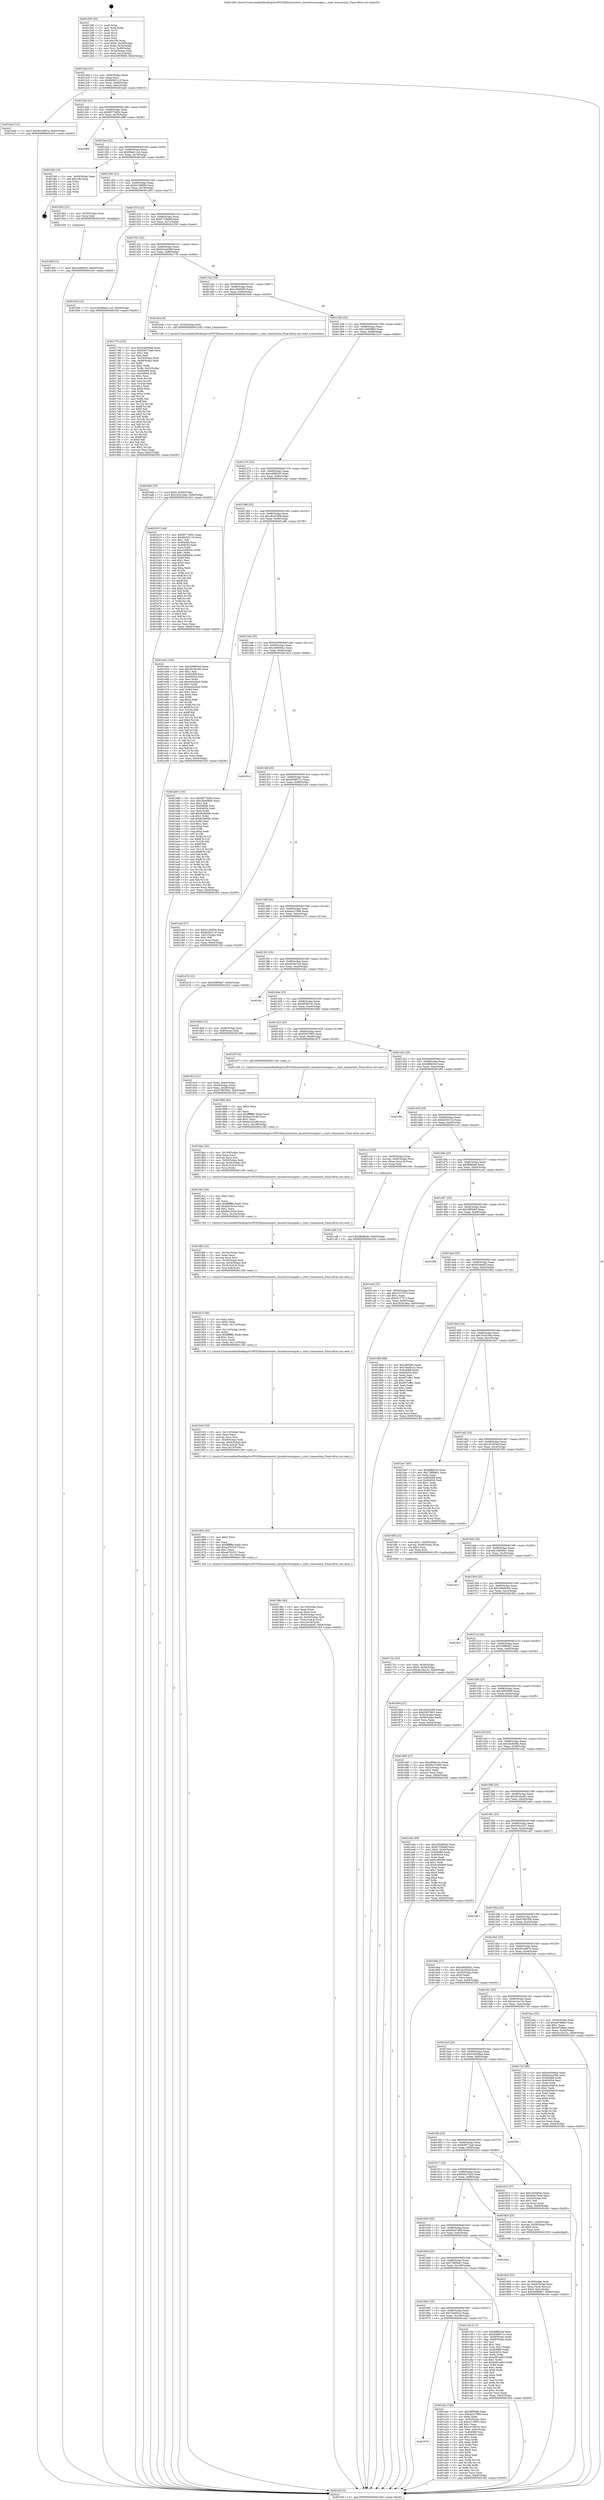 digraph "0x401290" {
  label = "0x401290 (/mnt/c/Users/mathe/Desktop/tcc/POCII/binaries/extr_linuxdriversacpiec.c_start_transaction_Final-ollvm.out::main(0))"
  labelloc = "t"
  node[shape=record]

  Entry [label="",width=0.3,height=0.3,shape=circle,fillcolor=black,style=filled]
  "0x4012bd" [label="{
     0x4012bd [23]\l
     | [instrs]\l
     &nbsp;&nbsp;0x4012bd \<+3\>: mov -0x64(%rbp),%eax\l
     &nbsp;&nbsp;0x4012c0 \<+2\>: mov %eax,%ecx\l
     &nbsp;&nbsp;0x4012c2 \<+6\>: sub $0x862b5119,%ecx\l
     &nbsp;&nbsp;0x4012c8 \<+3\>: mov %eax,-0x68(%rbp)\l
     &nbsp;&nbsp;0x4012cb \<+3\>: mov %ecx,-0x6c(%rbp)\l
     &nbsp;&nbsp;0x4012ce \<+6\>: je 0000000000401ba0 \<main+0x910\>\l
  }"]
  "0x401ba0" [label="{
     0x401ba0 [12]\l
     | [instrs]\l
     &nbsp;&nbsp;0x401ba0 \<+7\>: movl $0x491a997a,-0x64(%rbp)\l
     &nbsp;&nbsp;0x401ba7 \<+5\>: jmp 0000000000401fc0 \<main+0xd30\>\l
  }"]
  "0x4012d4" [label="{
     0x4012d4 [22]\l
     | [instrs]\l
     &nbsp;&nbsp;0x4012d4 \<+5\>: jmp 00000000004012d9 \<main+0x49\>\l
     &nbsp;&nbsp;0x4012d9 \<+3\>: mov -0x68(%rbp),%eax\l
     &nbsp;&nbsp;0x4012dc \<+5\>: sub $0x86774d5c,%eax\l
     &nbsp;&nbsp;0x4012e1 \<+3\>: mov %eax,-0x70(%rbp)\l
     &nbsp;&nbsp;0x4012e4 \<+6\>: je 0000000000401f89 \<main+0xcf9\>\l
  }"]
  Exit [label="",width=0.3,height=0.3,shape=circle,fillcolor=black,style=filled,peripheries=2]
  "0x401f89" [label="{
     0x401f89\l
  }", style=dashed]
  "0x4012ea" [label="{
     0x4012ea [22]\l
     | [instrs]\l
     &nbsp;&nbsp;0x4012ea \<+5\>: jmp 00000000004012ef \<main+0x5f\>\l
     &nbsp;&nbsp;0x4012ef \<+3\>: mov -0x68(%rbp),%eax\l
     &nbsp;&nbsp;0x4012f2 \<+5\>: sub $0x89eb11a3,%eax\l
     &nbsp;&nbsp;0x4012f7 \<+3\>: mov %eax,-0x74(%rbp)\l
     &nbsp;&nbsp;0x4012fa \<+6\>: je 0000000000401f49 \<main+0xcb9\>\l
  }"]
  "0x401d0f" [label="{
     0x401d0f [12]\l
     | [instrs]\l
     &nbsp;&nbsp;0x401d0f \<+7\>: movl $0xc498f245,-0x64(%rbp)\l
     &nbsp;&nbsp;0x401d16 \<+5\>: jmp 0000000000401fc0 \<main+0xd30\>\l
  }"]
  "0x401f49" [label="{
     0x401f49 [19]\l
     | [instrs]\l
     &nbsp;&nbsp;0x401f49 \<+3\>: mov -0x30(%rbp),%eax\l
     &nbsp;&nbsp;0x401f4c \<+7\>: add $0x100,%rsp\l
     &nbsp;&nbsp;0x401f53 \<+1\>: pop %rbx\l
     &nbsp;&nbsp;0x401f54 \<+2\>: pop %r12\l
     &nbsp;&nbsp;0x401f56 \<+2\>: pop %r14\l
     &nbsp;&nbsp;0x401f58 \<+2\>: pop %r15\l
     &nbsp;&nbsp;0x401f5a \<+1\>: pop %rbp\l
     &nbsp;&nbsp;0x401f5b \<+1\>: ret\l
  }"]
  "0x401300" [label="{
     0x401300 [22]\l
     | [instrs]\l
     &nbsp;&nbsp;0x401300 \<+5\>: jmp 0000000000401305 \<main+0x75\>\l
     &nbsp;&nbsp;0x401305 \<+3\>: mov -0x68(%rbp),%eax\l
     &nbsp;&nbsp;0x401308 \<+5\>: sub $0x91289f36,%eax\l
     &nbsp;&nbsp;0x40130d \<+3\>: mov %eax,-0x78(%rbp)\l
     &nbsp;&nbsp;0x401310 \<+6\>: je 0000000000401d03 \<main+0xa73\>\l
  }"]
  "0x401cd8" [label="{
     0x401cd8 [12]\l
     | [instrs]\l
     &nbsp;&nbsp;0x401cd8 \<+7\>: movl $0xffa8fa8e,-0x64(%rbp)\l
     &nbsp;&nbsp;0x401cdf \<+5\>: jmp 0000000000401fc0 \<main+0xd30\>\l
  }"]
  "0x401d03" [label="{
     0x401d03 [12]\l
     | [instrs]\l
     &nbsp;&nbsp;0x401d03 \<+4\>: mov -0x50(%rbp),%rax\l
     &nbsp;&nbsp;0x401d07 \<+3\>: mov %rax,%rdi\l
     &nbsp;&nbsp;0x401d0a \<+5\>: call 0000000000401030 \<free@plt\>\l
     | [calls]\l
     &nbsp;&nbsp;0x401030 \{1\} (unknown)\l
  }"]
  "0x401316" [label="{
     0x401316 [22]\l
     | [instrs]\l
     &nbsp;&nbsp;0x401316 \<+5\>: jmp 000000000040131b \<main+0x8b\>\l
     &nbsp;&nbsp;0x40131b \<+3\>: mov -0x68(%rbp),%eax\l
     &nbsp;&nbsp;0x40131e \<+5\>: sub $0x9733bb6f,%eax\l
     &nbsp;&nbsp;0x401323 \<+3\>: mov %eax,-0x7c(%rbp)\l
     &nbsp;&nbsp;0x401326 \<+6\>: je 0000000000401f3d \<main+0xcad\>\l
  }"]
  "0x401bd4" [label="{
     0x401bd4 [19]\l
     | [instrs]\l
     &nbsp;&nbsp;0x401bd4 \<+7\>: movl $0x0,-0x60(%rbp)\l
     &nbsp;&nbsp;0x401bdb \<+7\>: movl $0x18261b6a,-0x64(%rbp)\l
     &nbsp;&nbsp;0x401be2 \<+5\>: jmp 0000000000401fc0 \<main+0xd30\>\l
  }"]
  "0x401f3d" [label="{
     0x401f3d [12]\l
     | [instrs]\l
     &nbsp;&nbsp;0x401f3d \<+7\>: movl $0x89eb11a3,-0x64(%rbp)\l
     &nbsp;&nbsp;0x401f44 \<+5\>: jmp 0000000000401fc0 \<main+0xd30\>\l
  }"]
  "0x40132c" [label="{
     0x40132c [22]\l
     | [instrs]\l
     &nbsp;&nbsp;0x40132c \<+5\>: jmp 0000000000401331 \<main+0xa1\>\l
     &nbsp;&nbsp;0x401331 \<+3\>: mov -0x68(%rbp),%eax\l
     &nbsp;&nbsp;0x401334 \<+5\>: sub $0xb5cad308,%eax\l
     &nbsp;&nbsp;0x401339 \<+3\>: mov %eax,-0x80(%rbp)\l
     &nbsp;&nbsp;0x40133c \<+6\>: je 000000000040177b \<main+0x4eb\>\l
  }"]
  "0x40167b" [label="{
     0x40167b\l
  }", style=dashed]
  "0x40177b" [label="{
     0x40177b [152]\l
     | [instrs]\l
     &nbsp;&nbsp;0x40177b \<+5\>: mov $0x4c6508a4,%eax\l
     &nbsp;&nbsp;0x401780 \<+5\>: mov $0x64677aa6,%ecx\l
     &nbsp;&nbsp;0x401785 \<+2\>: mov $0x1,%dl\l
     &nbsp;&nbsp;0x401787 \<+2\>: xor %esi,%esi\l
     &nbsp;&nbsp;0x401789 \<+3\>: mov -0x54(%rbp),%edi\l
     &nbsp;&nbsp;0x40178c \<+3\>: cmp -0x48(%rbp),%edi\l
     &nbsp;&nbsp;0x40178f \<+4\>: setl %r8b\l
     &nbsp;&nbsp;0x401793 \<+4\>: and $0x1,%r8b\l
     &nbsp;&nbsp;0x401797 \<+4\>: mov %r8b,-0x22(%rbp)\l
     &nbsp;&nbsp;0x40179b \<+7\>: mov 0x404068,%edi\l
     &nbsp;&nbsp;0x4017a2 \<+8\>: mov 0x404054,%r9d\l
     &nbsp;&nbsp;0x4017aa \<+3\>: sub $0x1,%esi\l
     &nbsp;&nbsp;0x4017ad \<+3\>: mov %edi,%r10d\l
     &nbsp;&nbsp;0x4017b0 \<+3\>: add %esi,%r10d\l
     &nbsp;&nbsp;0x4017b3 \<+4\>: imul %r10d,%edi\l
     &nbsp;&nbsp;0x4017b7 \<+3\>: and $0x1,%edi\l
     &nbsp;&nbsp;0x4017ba \<+3\>: cmp $0x0,%edi\l
     &nbsp;&nbsp;0x4017bd \<+4\>: sete %r8b\l
     &nbsp;&nbsp;0x4017c1 \<+4\>: cmp $0xa,%r9d\l
     &nbsp;&nbsp;0x4017c5 \<+4\>: setl %r11b\l
     &nbsp;&nbsp;0x4017c9 \<+3\>: mov %r8b,%bl\l
     &nbsp;&nbsp;0x4017cc \<+3\>: xor $0xff,%bl\l
     &nbsp;&nbsp;0x4017cf \<+3\>: mov %r11b,%r14b\l
     &nbsp;&nbsp;0x4017d2 \<+4\>: xor $0xff,%r14b\l
     &nbsp;&nbsp;0x4017d6 \<+3\>: xor $0x0,%dl\l
     &nbsp;&nbsp;0x4017d9 \<+3\>: mov %bl,%r15b\l
     &nbsp;&nbsp;0x4017dc \<+4\>: and $0x0,%r15b\l
     &nbsp;&nbsp;0x4017e0 \<+3\>: and %dl,%r8b\l
     &nbsp;&nbsp;0x4017e3 \<+3\>: mov %r14b,%r12b\l
     &nbsp;&nbsp;0x4017e6 \<+4\>: and $0x0,%r12b\l
     &nbsp;&nbsp;0x4017ea \<+3\>: and %dl,%r11b\l
     &nbsp;&nbsp;0x4017ed \<+3\>: or %r8b,%r15b\l
     &nbsp;&nbsp;0x4017f0 \<+3\>: or %r11b,%r12b\l
     &nbsp;&nbsp;0x4017f3 \<+3\>: xor %r12b,%r15b\l
     &nbsp;&nbsp;0x4017f6 \<+3\>: or %r14b,%bl\l
     &nbsp;&nbsp;0x4017f9 \<+3\>: xor $0xff,%bl\l
     &nbsp;&nbsp;0x4017fc \<+3\>: or $0x0,%dl\l
     &nbsp;&nbsp;0x4017ff \<+2\>: and %dl,%bl\l
     &nbsp;&nbsp;0x401801 \<+3\>: or %bl,%r15b\l
     &nbsp;&nbsp;0x401804 \<+4\>: test $0x1,%r15b\l
     &nbsp;&nbsp;0x401808 \<+3\>: cmovne %ecx,%eax\l
     &nbsp;&nbsp;0x40180b \<+3\>: mov %eax,-0x64(%rbp)\l
     &nbsp;&nbsp;0x40180e \<+5\>: jmp 0000000000401fc0 \<main+0xd30\>\l
  }"]
  "0x401342" [label="{
     0x401342 [25]\l
     | [instrs]\l
     &nbsp;&nbsp;0x401342 \<+5\>: jmp 0000000000401347 \<main+0xb7\>\l
     &nbsp;&nbsp;0x401347 \<+3\>: mov -0x68(%rbp),%eax\l
     &nbsp;&nbsp;0x40134a \<+5\>: sub $0xc304600c,%eax\l
     &nbsp;&nbsp;0x40134f \<+6\>: mov %eax,-0x84(%rbp)\l
     &nbsp;&nbsp;0x401355 \<+6\>: je 0000000000401bcb \<main+0x93b\>\l
  }"]
  "0x401a0c" [label="{
     0x401a0c [104]\l
     | [instrs]\l
     &nbsp;&nbsp;0x401a0c \<+5\>: mov $0x38f5b80,%eax\l
     &nbsp;&nbsp;0x401a11 \<+5\>: mov $0xda2a7906,%ecx\l
     &nbsp;&nbsp;0x401a16 \<+2\>: xor %edx,%edx\l
     &nbsp;&nbsp;0x401a18 \<+3\>: mov -0x5c(%rbp),%esi\l
     &nbsp;&nbsp;0x401a1b \<+6\>: sub $0xce7c903c,%esi\l
     &nbsp;&nbsp;0x401a21 \<+3\>: add $0x1,%esi\l
     &nbsp;&nbsp;0x401a24 \<+6\>: add $0xce7c903c,%esi\l
     &nbsp;&nbsp;0x401a2a \<+3\>: mov %esi,-0x5c(%rbp)\l
     &nbsp;&nbsp;0x401a2d \<+7\>: mov 0x404068,%esi\l
     &nbsp;&nbsp;0x401a34 \<+7\>: mov 0x404054,%edi\l
     &nbsp;&nbsp;0x401a3b \<+3\>: sub $0x1,%edx\l
     &nbsp;&nbsp;0x401a3e \<+3\>: mov %esi,%r8d\l
     &nbsp;&nbsp;0x401a41 \<+3\>: add %edx,%r8d\l
     &nbsp;&nbsp;0x401a44 \<+4\>: imul %r8d,%esi\l
     &nbsp;&nbsp;0x401a48 \<+3\>: and $0x1,%esi\l
     &nbsp;&nbsp;0x401a4b \<+3\>: cmp $0x0,%esi\l
     &nbsp;&nbsp;0x401a4e \<+4\>: sete %r9b\l
     &nbsp;&nbsp;0x401a52 \<+3\>: cmp $0xa,%edi\l
     &nbsp;&nbsp;0x401a55 \<+4\>: setl %r10b\l
     &nbsp;&nbsp;0x401a59 \<+3\>: mov %r9b,%r11b\l
     &nbsp;&nbsp;0x401a5c \<+3\>: and %r10b,%r11b\l
     &nbsp;&nbsp;0x401a5f \<+3\>: xor %r10b,%r9b\l
     &nbsp;&nbsp;0x401a62 \<+3\>: or %r9b,%r11b\l
     &nbsp;&nbsp;0x401a65 \<+4\>: test $0x1,%r11b\l
     &nbsp;&nbsp;0x401a69 \<+3\>: cmovne %ecx,%eax\l
     &nbsp;&nbsp;0x401a6c \<+3\>: mov %eax,-0x64(%rbp)\l
     &nbsp;&nbsp;0x401a6f \<+5\>: jmp 0000000000401fc0 \<main+0xd30\>\l
  }"]
  "0x401bcb" [label="{
     0x401bcb [9]\l
     | [instrs]\l
     &nbsp;&nbsp;0x401bcb \<+4\>: mov -0x50(%rbp),%rdi\l
     &nbsp;&nbsp;0x401bcf \<+5\>: call 0000000000401240 \<start_transaction\>\l
     | [calls]\l
     &nbsp;&nbsp;0x401240 \{1\} (/mnt/c/Users/mathe/Desktop/tcc/POCII/binaries/extr_linuxdriversacpiec.c_start_transaction_Final-ollvm.out::start_transaction)\l
  }"]
  "0x40135b" [label="{
     0x40135b [25]\l
     | [instrs]\l
     &nbsp;&nbsp;0x40135b \<+5\>: jmp 0000000000401360 \<main+0xd0\>\l
     &nbsp;&nbsp;0x401360 \<+3\>: mov -0x68(%rbp),%eax\l
     &nbsp;&nbsp;0x401363 \<+5\>: sub $0xc3b008b0,%eax\l
     &nbsp;&nbsp;0x401368 \<+6\>: mov %eax,-0x88(%rbp)\l
     &nbsp;&nbsp;0x40136e \<+6\>: je 0000000000401b10 \<main+0x880\>\l
  }"]
  "0x401662" [label="{
     0x401662 [25]\l
     | [instrs]\l
     &nbsp;&nbsp;0x401662 \<+5\>: jmp 0000000000401667 \<main+0x3d7\>\l
     &nbsp;&nbsp;0x401667 \<+3\>: mov -0x68(%rbp),%eax\l
     &nbsp;&nbsp;0x40166a \<+5\>: sub $0x79ad5cc2,%eax\l
     &nbsp;&nbsp;0x40166f \<+6\>: mov %eax,-0x104(%rbp)\l
     &nbsp;&nbsp;0x401675 \<+6\>: je 0000000000401a0c \<main+0x77c\>\l
  }"]
  "0x401b10" [label="{
     0x401b10 [144]\l
     | [instrs]\l
     &nbsp;&nbsp;0x401b10 \<+5\>: mov $0x86774d5c,%eax\l
     &nbsp;&nbsp;0x401b15 \<+5\>: mov $0x862b5119,%ecx\l
     &nbsp;&nbsp;0x401b1a \<+2\>: mov $0x1,%dl\l
     &nbsp;&nbsp;0x401b1c \<+7\>: mov 0x404068,%esi\l
     &nbsp;&nbsp;0x401b23 \<+7\>: mov 0x404054,%edi\l
     &nbsp;&nbsp;0x401b2a \<+3\>: mov %esi,%r8d\l
     &nbsp;&nbsp;0x401b2d \<+7\>: sub $0xa3d9b54c,%r8d\l
     &nbsp;&nbsp;0x401b34 \<+4\>: sub $0x1,%r8d\l
     &nbsp;&nbsp;0x401b38 \<+7\>: add $0xa3d9b54c,%r8d\l
     &nbsp;&nbsp;0x401b3f \<+4\>: imul %r8d,%esi\l
     &nbsp;&nbsp;0x401b43 \<+3\>: and $0x1,%esi\l
     &nbsp;&nbsp;0x401b46 \<+3\>: cmp $0x0,%esi\l
     &nbsp;&nbsp;0x401b49 \<+4\>: sete %r9b\l
     &nbsp;&nbsp;0x401b4d \<+3\>: cmp $0xa,%edi\l
     &nbsp;&nbsp;0x401b50 \<+4\>: setl %r10b\l
     &nbsp;&nbsp;0x401b54 \<+3\>: mov %r9b,%r11b\l
     &nbsp;&nbsp;0x401b57 \<+4\>: xor $0xff,%r11b\l
     &nbsp;&nbsp;0x401b5b \<+3\>: mov %r10b,%bl\l
     &nbsp;&nbsp;0x401b5e \<+3\>: xor $0xff,%bl\l
     &nbsp;&nbsp;0x401b61 \<+3\>: xor $0x0,%dl\l
     &nbsp;&nbsp;0x401b64 \<+3\>: mov %r11b,%r14b\l
     &nbsp;&nbsp;0x401b67 \<+4\>: and $0x0,%r14b\l
     &nbsp;&nbsp;0x401b6b \<+3\>: and %dl,%r9b\l
     &nbsp;&nbsp;0x401b6e \<+3\>: mov %bl,%r15b\l
     &nbsp;&nbsp;0x401b71 \<+4\>: and $0x0,%r15b\l
     &nbsp;&nbsp;0x401b75 \<+3\>: and %dl,%r10b\l
     &nbsp;&nbsp;0x401b78 \<+3\>: or %r9b,%r14b\l
     &nbsp;&nbsp;0x401b7b \<+3\>: or %r10b,%r15b\l
     &nbsp;&nbsp;0x401b7e \<+3\>: xor %r15b,%r14b\l
     &nbsp;&nbsp;0x401b81 \<+3\>: or %bl,%r11b\l
     &nbsp;&nbsp;0x401b84 \<+4\>: xor $0xff,%r11b\l
     &nbsp;&nbsp;0x401b88 \<+3\>: or $0x0,%dl\l
     &nbsp;&nbsp;0x401b8b \<+3\>: and %dl,%r11b\l
     &nbsp;&nbsp;0x401b8e \<+3\>: or %r11b,%r14b\l
     &nbsp;&nbsp;0x401b91 \<+4\>: test $0x1,%r14b\l
     &nbsp;&nbsp;0x401b95 \<+3\>: cmovne %ecx,%eax\l
     &nbsp;&nbsp;0x401b98 \<+3\>: mov %eax,-0x64(%rbp)\l
     &nbsp;&nbsp;0x401b9b \<+5\>: jmp 0000000000401fc0 \<main+0xd30\>\l
  }"]
  "0x401374" [label="{
     0x401374 [25]\l
     | [instrs]\l
     &nbsp;&nbsp;0x401374 \<+5\>: jmp 0000000000401379 \<main+0xe9\>\l
     &nbsp;&nbsp;0x401379 \<+3\>: mov -0x68(%rbp),%eax\l
     &nbsp;&nbsp;0x40137c \<+5\>: sub $0xc498f245,%eax\l
     &nbsp;&nbsp;0x401381 \<+6\>: mov %eax,-0x8c(%rbp)\l
     &nbsp;&nbsp;0x401387 \<+6\>: je 0000000000401e4e \<main+0xbbe\>\l
  }"]
  "0x401c3a" [label="{
     0x401c3a [111]\l
     | [instrs]\l
     &nbsp;&nbsp;0x401c3a \<+5\>: mov $0xfdffd23d,%eax\l
     &nbsp;&nbsp;0x401c3f \<+5\>: mov $0xd3b8971c,%ecx\l
     &nbsp;&nbsp;0x401c44 \<+3\>: mov -0x60(%rbp),%edx\l
     &nbsp;&nbsp;0x401c47 \<+3\>: cmp -0x48(%rbp),%edx\l
     &nbsp;&nbsp;0x401c4a \<+4\>: setl %sil\l
     &nbsp;&nbsp;0x401c4e \<+4\>: and $0x1,%sil\l
     &nbsp;&nbsp;0x401c52 \<+4\>: mov %sil,-0x21(%rbp)\l
     &nbsp;&nbsp;0x401c56 \<+7\>: mov 0x404068,%edx\l
     &nbsp;&nbsp;0x401c5d \<+7\>: mov 0x404054,%edi\l
     &nbsp;&nbsp;0x401c64 \<+3\>: mov %edx,%r8d\l
     &nbsp;&nbsp;0x401c67 \<+7\>: sub $0xe081ad02,%r8d\l
     &nbsp;&nbsp;0x401c6e \<+4\>: sub $0x1,%r8d\l
     &nbsp;&nbsp;0x401c72 \<+7\>: add $0xe081ad02,%r8d\l
     &nbsp;&nbsp;0x401c79 \<+4\>: imul %r8d,%edx\l
     &nbsp;&nbsp;0x401c7d \<+3\>: and $0x1,%edx\l
     &nbsp;&nbsp;0x401c80 \<+3\>: cmp $0x0,%edx\l
     &nbsp;&nbsp;0x401c83 \<+4\>: sete %sil\l
     &nbsp;&nbsp;0x401c87 \<+3\>: cmp $0xa,%edi\l
     &nbsp;&nbsp;0x401c8a \<+4\>: setl %r9b\l
     &nbsp;&nbsp;0x401c8e \<+3\>: mov %sil,%r10b\l
     &nbsp;&nbsp;0x401c91 \<+3\>: and %r9b,%r10b\l
     &nbsp;&nbsp;0x401c94 \<+3\>: xor %r9b,%sil\l
     &nbsp;&nbsp;0x401c97 \<+3\>: or %sil,%r10b\l
     &nbsp;&nbsp;0x401c9a \<+4\>: test $0x1,%r10b\l
     &nbsp;&nbsp;0x401c9e \<+3\>: cmovne %ecx,%eax\l
     &nbsp;&nbsp;0x401ca1 \<+3\>: mov %eax,-0x64(%rbp)\l
     &nbsp;&nbsp;0x401ca4 \<+5\>: jmp 0000000000401fc0 \<main+0xd30\>\l
  }"]
  "0x401e4e" [label="{
     0x401e4e [144]\l
     | [instrs]\l
     &nbsp;&nbsp;0x401e4e \<+5\>: mov $0x209d83e0,%eax\l
     &nbsp;&nbsp;0x401e53 \<+5\>: mov $0x3b18cc83,%ecx\l
     &nbsp;&nbsp;0x401e58 \<+2\>: mov $0x1,%dl\l
     &nbsp;&nbsp;0x401e5a \<+7\>: mov 0x404068,%esi\l
     &nbsp;&nbsp;0x401e61 \<+7\>: mov 0x404054,%edi\l
     &nbsp;&nbsp;0x401e68 \<+3\>: mov %esi,%r8d\l
     &nbsp;&nbsp;0x401e6b \<+7\>: add $0xee0a2bcd,%r8d\l
     &nbsp;&nbsp;0x401e72 \<+4\>: sub $0x1,%r8d\l
     &nbsp;&nbsp;0x401e76 \<+7\>: sub $0xee0a2bcd,%r8d\l
     &nbsp;&nbsp;0x401e7d \<+4\>: imul %r8d,%esi\l
     &nbsp;&nbsp;0x401e81 \<+3\>: and $0x1,%esi\l
     &nbsp;&nbsp;0x401e84 \<+3\>: cmp $0x0,%esi\l
     &nbsp;&nbsp;0x401e87 \<+4\>: sete %r9b\l
     &nbsp;&nbsp;0x401e8b \<+3\>: cmp $0xa,%edi\l
     &nbsp;&nbsp;0x401e8e \<+4\>: setl %r10b\l
     &nbsp;&nbsp;0x401e92 \<+3\>: mov %r9b,%r11b\l
     &nbsp;&nbsp;0x401e95 \<+4\>: xor $0xff,%r11b\l
     &nbsp;&nbsp;0x401e99 \<+3\>: mov %r10b,%bl\l
     &nbsp;&nbsp;0x401e9c \<+3\>: xor $0xff,%bl\l
     &nbsp;&nbsp;0x401e9f \<+3\>: xor $0x0,%dl\l
     &nbsp;&nbsp;0x401ea2 \<+3\>: mov %r11b,%r14b\l
     &nbsp;&nbsp;0x401ea5 \<+4\>: and $0x0,%r14b\l
     &nbsp;&nbsp;0x401ea9 \<+3\>: and %dl,%r9b\l
     &nbsp;&nbsp;0x401eac \<+3\>: mov %bl,%r15b\l
     &nbsp;&nbsp;0x401eaf \<+4\>: and $0x0,%r15b\l
     &nbsp;&nbsp;0x401eb3 \<+3\>: and %dl,%r10b\l
     &nbsp;&nbsp;0x401eb6 \<+3\>: or %r9b,%r14b\l
     &nbsp;&nbsp;0x401eb9 \<+3\>: or %r10b,%r15b\l
     &nbsp;&nbsp;0x401ebc \<+3\>: xor %r15b,%r14b\l
     &nbsp;&nbsp;0x401ebf \<+3\>: or %bl,%r11b\l
     &nbsp;&nbsp;0x401ec2 \<+4\>: xor $0xff,%r11b\l
     &nbsp;&nbsp;0x401ec6 \<+3\>: or $0x0,%dl\l
     &nbsp;&nbsp;0x401ec9 \<+3\>: and %dl,%r11b\l
     &nbsp;&nbsp;0x401ecc \<+3\>: or %r11b,%r14b\l
     &nbsp;&nbsp;0x401ecf \<+4\>: test $0x1,%r14b\l
     &nbsp;&nbsp;0x401ed3 \<+3\>: cmovne %ecx,%eax\l
     &nbsp;&nbsp;0x401ed6 \<+3\>: mov %eax,-0x64(%rbp)\l
     &nbsp;&nbsp;0x401ed9 \<+5\>: jmp 0000000000401fc0 \<main+0xd30\>\l
  }"]
  "0x40138d" [label="{
     0x40138d [25]\l
     | [instrs]\l
     &nbsp;&nbsp;0x40138d \<+5\>: jmp 0000000000401392 \<main+0x102\>\l
     &nbsp;&nbsp;0x401392 \<+3\>: mov -0x68(%rbp),%eax\l
     &nbsp;&nbsp;0x401395 \<+5\>: sub $0xc82e2368,%eax\l
     &nbsp;&nbsp;0x40139a \<+6\>: mov %eax,-0x90(%rbp)\l
     &nbsp;&nbsp;0x4013a0 \<+6\>: je 0000000000401a80 \<main+0x7f0\>\l
  }"]
  "0x401649" [label="{
     0x401649 [25]\l
     | [instrs]\l
     &nbsp;&nbsp;0x401649 \<+5\>: jmp 000000000040164e \<main+0x3be\>\l
     &nbsp;&nbsp;0x40164e \<+3\>: mov -0x68(%rbp),%eax\l
     &nbsp;&nbsp;0x401651 \<+5\>: sub $0x738f0eb1,%eax\l
     &nbsp;&nbsp;0x401656 \<+6\>: mov %eax,-0x100(%rbp)\l
     &nbsp;&nbsp;0x40165c \<+6\>: je 0000000000401c3a \<main+0x9aa\>\l
  }"]
  "0x401a80" [label="{
     0x401a80 [144]\l
     | [instrs]\l
     &nbsp;&nbsp;0x401a80 \<+5\>: mov $0x86774d5c,%eax\l
     &nbsp;&nbsp;0x401a85 \<+5\>: mov $0xc3b008b0,%ecx\l
     &nbsp;&nbsp;0x401a8a \<+2\>: mov $0x1,%dl\l
     &nbsp;&nbsp;0x401a8c \<+7\>: mov 0x404068,%esi\l
     &nbsp;&nbsp;0x401a93 \<+7\>: mov 0x404054,%edi\l
     &nbsp;&nbsp;0x401a9a \<+3\>: mov %esi,%r8d\l
     &nbsp;&nbsp;0x401a9d \<+7\>: add $0x854b65fc,%r8d\l
     &nbsp;&nbsp;0x401aa4 \<+4\>: sub $0x1,%r8d\l
     &nbsp;&nbsp;0x401aa8 \<+7\>: sub $0x854b65fc,%r8d\l
     &nbsp;&nbsp;0x401aaf \<+4\>: imul %r8d,%esi\l
     &nbsp;&nbsp;0x401ab3 \<+3\>: and $0x1,%esi\l
     &nbsp;&nbsp;0x401ab6 \<+3\>: cmp $0x0,%esi\l
     &nbsp;&nbsp;0x401ab9 \<+4\>: sete %r9b\l
     &nbsp;&nbsp;0x401abd \<+3\>: cmp $0xa,%edi\l
     &nbsp;&nbsp;0x401ac0 \<+4\>: setl %r10b\l
     &nbsp;&nbsp;0x401ac4 \<+3\>: mov %r9b,%r11b\l
     &nbsp;&nbsp;0x401ac7 \<+4\>: xor $0xff,%r11b\l
     &nbsp;&nbsp;0x401acb \<+3\>: mov %r10b,%bl\l
     &nbsp;&nbsp;0x401ace \<+3\>: xor $0xff,%bl\l
     &nbsp;&nbsp;0x401ad1 \<+3\>: xor $0x1,%dl\l
     &nbsp;&nbsp;0x401ad4 \<+3\>: mov %r11b,%r14b\l
     &nbsp;&nbsp;0x401ad7 \<+4\>: and $0xff,%r14b\l
     &nbsp;&nbsp;0x401adb \<+3\>: and %dl,%r9b\l
     &nbsp;&nbsp;0x401ade \<+3\>: mov %bl,%r15b\l
     &nbsp;&nbsp;0x401ae1 \<+4\>: and $0xff,%r15b\l
     &nbsp;&nbsp;0x401ae5 \<+3\>: and %dl,%r10b\l
     &nbsp;&nbsp;0x401ae8 \<+3\>: or %r9b,%r14b\l
     &nbsp;&nbsp;0x401aeb \<+3\>: or %r10b,%r15b\l
     &nbsp;&nbsp;0x401aee \<+3\>: xor %r15b,%r14b\l
     &nbsp;&nbsp;0x401af1 \<+3\>: or %bl,%r11b\l
     &nbsp;&nbsp;0x401af4 \<+4\>: xor $0xff,%r11b\l
     &nbsp;&nbsp;0x401af8 \<+3\>: or $0x1,%dl\l
     &nbsp;&nbsp;0x401afb \<+3\>: and %dl,%r11b\l
     &nbsp;&nbsp;0x401afe \<+3\>: or %r11b,%r14b\l
     &nbsp;&nbsp;0x401b01 \<+4\>: test $0x1,%r14b\l
     &nbsp;&nbsp;0x401b05 \<+3\>: cmovne %ecx,%eax\l
     &nbsp;&nbsp;0x401b08 \<+3\>: mov %eax,-0x64(%rbp)\l
     &nbsp;&nbsp;0x401b0b \<+5\>: jmp 0000000000401fc0 \<main+0xd30\>\l
  }"]
  "0x4013a6" [label="{
     0x4013a6 [25]\l
     | [instrs]\l
     &nbsp;&nbsp;0x4013a6 \<+5\>: jmp 00000000004013ab \<main+0x11b\>\l
     &nbsp;&nbsp;0x4013ab \<+3\>: mov -0x68(%rbp),%eax\l
     &nbsp;&nbsp;0x4013ae \<+5\>: sub $0xcd0600b1,%eax\l
     &nbsp;&nbsp;0x4013b3 \<+6\>: mov %eax,-0x94(%rbp)\l
     &nbsp;&nbsp;0x4013b9 \<+6\>: je 0000000000401d1b \<main+0xa8b\>\l
  }"]
  "0x4016a0" [label="{
     0x4016a0\l
  }", style=dashed]
  "0x401d1b" [label="{
     0x401d1b\l
  }", style=dashed]
  "0x4013bf" [label="{
     0x4013bf [25]\l
     | [instrs]\l
     &nbsp;&nbsp;0x4013bf \<+5\>: jmp 00000000004013c4 \<main+0x134\>\l
     &nbsp;&nbsp;0x4013c4 \<+3\>: mov -0x68(%rbp),%eax\l
     &nbsp;&nbsp;0x4013c7 \<+5\>: sub $0xd3b8971c,%eax\l
     &nbsp;&nbsp;0x4013cc \<+6\>: mov %eax,-0x98(%rbp)\l
     &nbsp;&nbsp;0x4013d2 \<+6\>: je 0000000000401ca9 \<main+0xa19\>\l
  }"]
  "0x40198c" [label="{
     0x40198c [40]\l
     | [instrs]\l
     &nbsp;&nbsp;0x40198c \<+6\>: mov -0x118(%rbp),%ecx\l
     &nbsp;&nbsp;0x401992 \<+3\>: imul %eax,%ecx\l
     &nbsp;&nbsp;0x401995 \<+3\>: movslq %ecx,%rsi\l
     &nbsp;&nbsp;0x401998 \<+4\>: mov -0x50(%rbp),%rdi\l
     &nbsp;&nbsp;0x40199c \<+4\>: movslq -0x54(%rbp),%r8\l
     &nbsp;&nbsp;0x4019a0 \<+4\>: mov (%rdi,%r8,8),%rdi\l
     &nbsp;&nbsp;0x4019a4 \<+4\>: mov %rsi,0x18(%rdi)\l
     &nbsp;&nbsp;0x4019a8 \<+7\>: movl $0x82eb6d5,-0x64(%rbp)\l
     &nbsp;&nbsp;0x4019af \<+5\>: jmp 0000000000401fc0 \<main+0xd30\>\l
  }"]
  "0x401ca9" [label="{
     0x401ca9 [27]\l
     | [instrs]\l
     &nbsp;&nbsp;0x401ca9 \<+5\>: mov $0x91289f36,%eax\l
     &nbsp;&nbsp;0x401cae \<+5\>: mov $0xfe28311d,%ecx\l
     &nbsp;&nbsp;0x401cb3 \<+3\>: mov -0x21(%rbp),%dl\l
     &nbsp;&nbsp;0x401cb6 \<+3\>: test $0x1,%dl\l
     &nbsp;&nbsp;0x401cb9 \<+3\>: cmovne %ecx,%eax\l
     &nbsp;&nbsp;0x401cbc \<+3\>: mov %eax,-0x64(%rbp)\l
     &nbsp;&nbsp;0x401cbf \<+5\>: jmp 0000000000401fc0 \<main+0xd30\>\l
  }"]
  "0x4013d8" [label="{
     0x4013d8 [25]\l
     | [instrs]\l
     &nbsp;&nbsp;0x4013d8 \<+5\>: jmp 00000000004013dd \<main+0x14d\>\l
     &nbsp;&nbsp;0x4013dd \<+3\>: mov -0x68(%rbp),%eax\l
     &nbsp;&nbsp;0x4013e0 \<+5\>: sub $0xda2a7906,%eax\l
     &nbsp;&nbsp;0x4013e5 \<+6\>: mov %eax,-0x9c(%rbp)\l
     &nbsp;&nbsp;0x4013eb \<+6\>: je 0000000000401a74 \<main+0x7e4\>\l
  }"]
  "0x401964" [label="{
     0x401964 [40]\l
     | [instrs]\l
     &nbsp;&nbsp;0x401964 \<+5\>: mov $0x2,%ecx\l
     &nbsp;&nbsp;0x401969 \<+1\>: cltd\l
     &nbsp;&nbsp;0x40196a \<+2\>: idiv %ecx\l
     &nbsp;&nbsp;0x40196c \<+6\>: imul $0xfffffffe,%edx,%ecx\l
     &nbsp;&nbsp;0x401972 \<+6\>: add $0xad743257,%ecx\l
     &nbsp;&nbsp;0x401978 \<+3\>: add $0x1,%ecx\l
     &nbsp;&nbsp;0x40197b \<+6\>: sub $0xad743257,%ecx\l
     &nbsp;&nbsp;0x401981 \<+6\>: mov %ecx,-0x118(%rbp)\l
     &nbsp;&nbsp;0x401987 \<+5\>: call 0000000000401160 \<next_i\>\l
     | [calls]\l
     &nbsp;&nbsp;0x401160 \{1\} (/mnt/c/Users/mathe/Desktop/tcc/POCII/binaries/extr_linuxdriversacpiec.c_start_transaction_Final-ollvm.out::next_i)\l
  }"]
  "0x401a74" [label="{
     0x401a74 [12]\l
     | [instrs]\l
     &nbsp;&nbsp;0x401a74 \<+7\>: movl $0x30890fa7,-0x64(%rbp)\l
     &nbsp;&nbsp;0x401a7b \<+5\>: jmp 0000000000401fc0 \<main+0xd30\>\l
  }"]
  "0x4013f1" [label="{
     0x4013f1 [25]\l
     | [instrs]\l
     &nbsp;&nbsp;0x4013f1 \<+5\>: jmp 00000000004013f6 \<main+0x166\>\l
     &nbsp;&nbsp;0x4013f6 \<+3\>: mov -0x68(%rbp),%eax\l
     &nbsp;&nbsp;0x4013f9 \<+5\>: sub $0xdc06e7c8,%eax\l
     &nbsp;&nbsp;0x4013fe \<+6\>: mov %eax,-0xa0(%rbp)\l
     &nbsp;&nbsp;0x401404 \<+6\>: je 0000000000401fa1 \<main+0xd11\>\l
  }"]
  "0x401943" [label="{
     0x401943 [33]\l
     | [instrs]\l
     &nbsp;&nbsp;0x401943 \<+6\>: mov -0x114(%rbp),%ecx\l
     &nbsp;&nbsp;0x401949 \<+3\>: imul %eax,%ecx\l
     &nbsp;&nbsp;0x40194c \<+3\>: movslq %ecx,%rsi\l
     &nbsp;&nbsp;0x40194f \<+4\>: mov -0x50(%rbp),%rdi\l
     &nbsp;&nbsp;0x401953 \<+4\>: movslq -0x54(%rbp),%r8\l
     &nbsp;&nbsp;0x401957 \<+4\>: mov (%rdi,%r8,8),%rdi\l
     &nbsp;&nbsp;0x40195b \<+4\>: mov %rsi,0x10(%rdi)\l
     &nbsp;&nbsp;0x40195f \<+5\>: call 0000000000401160 \<next_i\>\l
     | [calls]\l
     &nbsp;&nbsp;0x401160 \{1\} (/mnt/c/Users/mathe/Desktop/tcc/POCII/binaries/extr_linuxdriversacpiec.c_start_transaction_Final-ollvm.out::next_i)\l
  }"]
  "0x401fa1" [label="{
     0x401fa1\l
  }", style=dashed]
  "0x40140a" [label="{
     0x40140a [25]\l
     | [instrs]\l
     &nbsp;&nbsp;0x40140a \<+5\>: jmp 000000000040140f \<main+0x17f\>\l
     &nbsp;&nbsp;0x40140f \<+3\>: mov -0x68(%rbp),%eax\l
     &nbsp;&nbsp;0x401412 \<+5\>: sub $0xdf59b10c,%eax\l
     &nbsp;&nbsp;0x401417 \<+6\>: mov %eax,-0xa4(%rbp)\l
     &nbsp;&nbsp;0x40141d \<+6\>: je 00000000004016b8 \<main+0x428\>\l
  }"]
  "0x401915" [label="{
     0x401915 [46]\l
     | [instrs]\l
     &nbsp;&nbsp;0x401915 \<+2\>: xor %ecx,%ecx\l
     &nbsp;&nbsp;0x401917 \<+5\>: mov $0x2,%edx\l
     &nbsp;&nbsp;0x40191c \<+6\>: mov %edx,-0x110(%rbp)\l
     &nbsp;&nbsp;0x401922 \<+1\>: cltd\l
     &nbsp;&nbsp;0x401923 \<+7\>: mov -0x110(%rbp),%r9d\l
     &nbsp;&nbsp;0x40192a \<+3\>: idiv %r9d\l
     &nbsp;&nbsp;0x40192d \<+6\>: imul $0xfffffffe,%edx,%edx\l
     &nbsp;&nbsp;0x401933 \<+3\>: sub $0x1,%ecx\l
     &nbsp;&nbsp;0x401936 \<+2\>: sub %ecx,%edx\l
     &nbsp;&nbsp;0x401938 \<+6\>: mov %edx,-0x114(%rbp)\l
     &nbsp;&nbsp;0x40193e \<+5\>: call 0000000000401160 \<next_i\>\l
     | [calls]\l
     &nbsp;&nbsp;0x401160 \{1\} (/mnt/c/Users/mathe/Desktop/tcc/POCII/binaries/extr_linuxdriversacpiec.c_start_transaction_Final-ollvm.out::next_i)\l
  }"]
  "0x4016b8" [label="{
     0x4016b8 [13]\l
     | [instrs]\l
     &nbsp;&nbsp;0x4016b8 \<+4\>: mov -0x40(%rbp),%rax\l
     &nbsp;&nbsp;0x4016bc \<+4\>: mov 0x8(%rax),%rdi\l
     &nbsp;&nbsp;0x4016c0 \<+5\>: call 0000000000401060 \<atoi@plt\>\l
     | [calls]\l
     &nbsp;&nbsp;0x401060 \{1\} (unknown)\l
  }"]
  "0x401423" [label="{
     0x401423 [25]\l
     | [instrs]\l
     &nbsp;&nbsp;0x401423 \<+5\>: jmp 0000000000401428 \<main+0x198\>\l
     &nbsp;&nbsp;0x401428 \<+3\>: mov -0x68(%rbp),%eax\l
     &nbsp;&nbsp;0x40142b \<+5\>: sub $0xf2657803,%eax\l
     &nbsp;&nbsp;0x401430 \<+6\>: mov %eax,-0xa8(%rbp)\l
     &nbsp;&nbsp;0x401436 \<+6\>: je 000000000040187f \<main+0x5ef\>\l
  }"]
  "0x4018f4" [label="{
     0x4018f4 [33]\l
     | [instrs]\l
     &nbsp;&nbsp;0x4018f4 \<+6\>: mov -0x10c(%rbp),%ecx\l
     &nbsp;&nbsp;0x4018fa \<+3\>: imul %eax,%ecx\l
     &nbsp;&nbsp;0x4018fd \<+3\>: movslq %ecx,%rsi\l
     &nbsp;&nbsp;0x401900 \<+4\>: mov -0x50(%rbp),%rdi\l
     &nbsp;&nbsp;0x401904 \<+4\>: movslq -0x54(%rbp),%r8\l
     &nbsp;&nbsp;0x401908 \<+4\>: mov (%rdi,%r8,8),%rdi\l
     &nbsp;&nbsp;0x40190c \<+4\>: mov %rsi,0x8(%rdi)\l
     &nbsp;&nbsp;0x401910 \<+5\>: call 0000000000401160 \<next_i\>\l
     | [calls]\l
     &nbsp;&nbsp;0x401160 \{1\} (/mnt/c/Users/mathe/Desktop/tcc/POCII/binaries/extr_linuxdriversacpiec.c_start_transaction_Final-ollvm.out::next_i)\l
  }"]
  "0x40187f" [label="{
     0x40187f [5]\l
     | [instrs]\l
     &nbsp;&nbsp;0x40187f \<+5\>: call 0000000000401160 \<next_i\>\l
     | [calls]\l
     &nbsp;&nbsp;0x401160 \{1\} (/mnt/c/Users/mathe/Desktop/tcc/POCII/binaries/extr_linuxdriversacpiec.c_start_transaction_Final-ollvm.out::next_i)\l
  }"]
  "0x40143c" [label="{
     0x40143c [25]\l
     | [instrs]\l
     &nbsp;&nbsp;0x40143c \<+5\>: jmp 0000000000401441 \<main+0x1b1\>\l
     &nbsp;&nbsp;0x401441 \<+3\>: mov -0x68(%rbp),%eax\l
     &nbsp;&nbsp;0x401444 \<+5\>: sub $0xfdffd23d,%eax\l
     &nbsp;&nbsp;0x401449 \<+6\>: mov %eax,-0xac(%rbp)\l
     &nbsp;&nbsp;0x40144f \<+6\>: je 0000000000401f95 \<main+0xd05\>\l
  }"]
  "0x4018cc" [label="{
     0x4018cc [40]\l
     | [instrs]\l
     &nbsp;&nbsp;0x4018cc \<+5\>: mov $0x2,%ecx\l
     &nbsp;&nbsp;0x4018d1 \<+1\>: cltd\l
     &nbsp;&nbsp;0x4018d2 \<+2\>: idiv %ecx\l
     &nbsp;&nbsp;0x4018d4 \<+6\>: imul $0xfffffffe,%edx,%ecx\l
     &nbsp;&nbsp;0x4018da \<+6\>: add $0xfbe19c54,%ecx\l
     &nbsp;&nbsp;0x4018e0 \<+3\>: add $0x1,%ecx\l
     &nbsp;&nbsp;0x4018e3 \<+6\>: sub $0xfbe19c54,%ecx\l
     &nbsp;&nbsp;0x4018e9 \<+6\>: mov %ecx,-0x10c(%rbp)\l
     &nbsp;&nbsp;0x4018ef \<+5\>: call 0000000000401160 \<next_i\>\l
     | [calls]\l
     &nbsp;&nbsp;0x401160 \{1\} (/mnt/c/Users/mathe/Desktop/tcc/POCII/binaries/extr_linuxdriversacpiec.c_start_transaction_Final-ollvm.out::next_i)\l
  }"]
  "0x401f95" [label="{
     0x401f95\l
  }", style=dashed]
  "0x401455" [label="{
     0x401455 [25]\l
     | [instrs]\l
     &nbsp;&nbsp;0x401455 \<+5\>: jmp 000000000040145a \<main+0x1ca\>\l
     &nbsp;&nbsp;0x40145a \<+3\>: mov -0x68(%rbp),%eax\l
     &nbsp;&nbsp;0x40145d \<+5\>: sub $0xfe28311d,%eax\l
     &nbsp;&nbsp;0x401462 \<+6\>: mov %eax,-0xb0(%rbp)\l
     &nbsp;&nbsp;0x401468 \<+6\>: je 0000000000401cc4 \<main+0xa34\>\l
  }"]
  "0x4018ac" [label="{
     0x4018ac [32]\l
     | [instrs]\l
     &nbsp;&nbsp;0x4018ac \<+6\>: mov -0x108(%rbp),%ecx\l
     &nbsp;&nbsp;0x4018b2 \<+3\>: imul %eax,%ecx\l
     &nbsp;&nbsp;0x4018b5 \<+3\>: movslq %ecx,%rsi\l
     &nbsp;&nbsp;0x4018b8 \<+4\>: mov -0x50(%rbp),%rdi\l
     &nbsp;&nbsp;0x4018bc \<+4\>: movslq -0x54(%rbp),%r8\l
     &nbsp;&nbsp;0x4018c0 \<+4\>: mov (%rdi,%r8,8),%rdi\l
     &nbsp;&nbsp;0x4018c4 \<+3\>: mov %rsi,(%rdi)\l
     &nbsp;&nbsp;0x4018c7 \<+5\>: call 0000000000401160 \<next_i\>\l
     | [calls]\l
     &nbsp;&nbsp;0x401160 \{1\} (/mnt/c/Users/mathe/Desktop/tcc/POCII/binaries/extr_linuxdriversacpiec.c_start_transaction_Final-ollvm.out::next_i)\l
  }"]
  "0x401cc4" [label="{
     0x401cc4 [20]\l
     | [instrs]\l
     &nbsp;&nbsp;0x401cc4 \<+4\>: mov -0x50(%rbp),%rax\l
     &nbsp;&nbsp;0x401cc8 \<+4\>: movslq -0x60(%rbp),%rcx\l
     &nbsp;&nbsp;0x401ccc \<+4\>: mov (%rax,%rcx,8),%rax\l
     &nbsp;&nbsp;0x401cd0 \<+3\>: mov %rax,%rdi\l
     &nbsp;&nbsp;0x401cd3 \<+5\>: call 0000000000401030 \<free@plt\>\l
     | [calls]\l
     &nbsp;&nbsp;0x401030 \{1\} (unknown)\l
  }"]
  "0x40146e" [label="{
     0x40146e [25]\l
     | [instrs]\l
     &nbsp;&nbsp;0x40146e \<+5\>: jmp 0000000000401473 \<main+0x1e3\>\l
     &nbsp;&nbsp;0x401473 \<+3\>: mov -0x68(%rbp),%eax\l
     &nbsp;&nbsp;0x401476 \<+5\>: sub $0xffa8fa8e,%eax\l
     &nbsp;&nbsp;0x40147b \<+6\>: mov %eax,-0xb4(%rbp)\l
     &nbsp;&nbsp;0x401481 \<+6\>: je 0000000000401ce4 \<main+0xa54\>\l
  }"]
  "0x401884" [label="{
     0x401884 [40]\l
     | [instrs]\l
     &nbsp;&nbsp;0x401884 \<+5\>: mov $0x2,%ecx\l
     &nbsp;&nbsp;0x401889 \<+1\>: cltd\l
     &nbsp;&nbsp;0x40188a \<+2\>: idiv %ecx\l
     &nbsp;&nbsp;0x40188c \<+6\>: imul $0xfffffffe,%edx,%ecx\l
     &nbsp;&nbsp;0x401892 \<+6\>: add $0x8a102c89,%ecx\l
     &nbsp;&nbsp;0x401898 \<+3\>: add $0x1,%ecx\l
     &nbsp;&nbsp;0x40189b \<+6\>: sub $0x8a102c89,%ecx\l
     &nbsp;&nbsp;0x4018a1 \<+6\>: mov %ecx,-0x108(%rbp)\l
     &nbsp;&nbsp;0x4018a7 \<+5\>: call 0000000000401160 \<next_i\>\l
     | [calls]\l
     &nbsp;&nbsp;0x401160 \{1\} (/mnt/c/Users/mathe/Desktop/tcc/POCII/binaries/extr_linuxdriversacpiec.c_start_transaction_Final-ollvm.out::next_i)\l
  }"]
  "0x401ce4" [label="{
     0x401ce4 [31]\l
     | [instrs]\l
     &nbsp;&nbsp;0x401ce4 \<+3\>: mov -0x60(%rbp),%eax\l
     &nbsp;&nbsp;0x401ce7 \<+5\>: add $0xcf127673,%eax\l
     &nbsp;&nbsp;0x401cec \<+3\>: add $0x1,%eax\l
     &nbsp;&nbsp;0x401cef \<+5\>: sub $0xcf127673,%eax\l
     &nbsp;&nbsp;0x401cf4 \<+3\>: mov %eax,-0x60(%rbp)\l
     &nbsp;&nbsp;0x401cf7 \<+7\>: movl $0x18261b6a,-0x64(%rbp)\l
     &nbsp;&nbsp;0x401cfe \<+5\>: jmp 0000000000401fc0 \<main+0xd30\>\l
  }"]
  "0x401487" [label="{
     0x401487 [25]\l
     | [instrs]\l
     &nbsp;&nbsp;0x401487 \<+5\>: jmp 000000000040148c \<main+0x1fc\>\l
     &nbsp;&nbsp;0x40148c \<+3\>: mov -0x68(%rbp),%eax\l
     &nbsp;&nbsp;0x40148f \<+5\>: sub $0x38f5b80,%eax\l
     &nbsp;&nbsp;0x401494 \<+6\>: mov %eax,-0xb8(%rbp)\l
     &nbsp;&nbsp;0x40149a \<+6\>: je 0000000000401f68 \<main+0xcd8\>\l
  }"]
  "0x401845" [label="{
     0x401845 [31]\l
     | [instrs]\l
     &nbsp;&nbsp;0x401845 \<+4\>: mov -0x50(%rbp),%rdi\l
     &nbsp;&nbsp;0x401849 \<+4\>: movslq -0x54(%rbp),%rcx\l
     &nbsp;&nbsp;0x40184d \<+4\>: mov %rax,(%rdi,%rcx,8)\l
     &nbsp;&nbsp;0x401851 \<+7\>: movl $0x0,-0x5c(%rbp)\l
     &nbsp;&nbsp;0x401858 \<+7\>: movl $0x30890fa7,-0x64(%rbp)\l
     &nbsp;&nbsp;0x40185f \<+5\>: jmp 0000000000401fc0 \<main+0xd30\>\l
  }"]
  "0x401f68" [label="{
     0x401f68\l
  }", style=dashed]
  "0x4014a0" [label="{
     0x4014a0 [25]\l
     | [instrs]\l
     &nbsp;&nbsp;0x4014a0 \<+5\>: jmp 00000000004014a5 \<main+0x215\>\l
     &nbsp;&nbsp;0x4014a5 \<+3\>: mov -0x68(%rbp),%eax\l
     &nbsp;&nbsp;0x4014a8 \<+5\>: sub $0x82eb6d5,%eax\l
     &nbsp;&nbsp;0x4014ad \<+6\>: mov %eax,-0xbc(%rbp)\l
     &nbsp;&nbsp;0x4014b3 \<+6\>: je 00000000004019b4 \<main+0x724\>\l
  }"]
  "0x401630" [label="{
     0x401630 [25]\l
     | [instrs]\l
     &nbsp;&nbsp;0x401630 \<+5\>: jmp 0000000000401635 \<main+0x3a5\>\l
     &nbsp;&nbsp;0x401635 \<+3\>: mov -0x68(%rbp),%eax\l
     &nbsp;&nbsp;0x401638 \<+5\>: sub $0x69c57d60,%eax\l
     &nbsp;&nbsp;0x40163d \<+6\>: mov %eax,-0xfc(%rbp)\l
     &nbsp;&nbsp;0x401643 \<+6\>: je 00000000004016a0 \<main+0x410\>\l
  }"]
  "0x4019b4" [label="{
     0x4019b4 [88]\l
     | [instrs]\l
     &nbsp;&nbsp;0x4019b4 \<+5\>: mov $0x38f5b80,%eax\l
     &nbsp;&nbsp;0x4019b9 \<+5\>: mov $0x79ad5cc2,%ecx\l
     &nbsp;&nbsp;0x4019be \<+7\>: mov 0x404068,%edx\l
     &nbsp;&nbsp;0x4019c5 \<+7\>: mov 0x404054,%esi\l
     &nbsp;&nbsp;0x4019cc \<+2\>: mov %edx,%edi\l
     &nbsp;&nbsp;0x4019ce \<+6\>: sub $0x957cffe1,%edi\l
     &nbsp;&nbsp;0x4019d4 \<+3\>: sub $0x1,%edi\l
     &nbsp;&nbsp;0x4019d7 \<+6\>: add $0x957cffe1,%edi\l
     &nbsp;&nbsp;0x4019dd \<+3\>: imul %edi,%edx\l
     &nbsp;&nbsp;0x4019e0 \<+3\>: and $0x1,%edx\l
     &nbsp;&nbsp;0x4019e3 \<+3\>: cmp $0x0,%edx\l
     &nbsp;&nbsp;0x4019e6 \<+4\>: sete %r8b\l
     &nbsp;&nbsp;0x4019ea \<+3\>: cmp $0xa,%esi\l
     &nbsp;&nbsp;0x4019ed \<+4\>: setl %r9b\l
     &nbsp;&nbsp;0x4019f1 \<+3\>: mov %r8b,%r10b\l
     &nbsp;&nbsp;0x4019f4 \<+3\>: and %r9b,%r10b\l
     &nbsp;&nbsp;0x4019f7 \<+3\>: xor %r9b,%r8b\l
     &nbsp;&nbsp;0x4019fa \<+3\>: or %r8b,%r10b\l
     &nbsp;&nbsp;0x4019fd \<+4\>: test $0x1,%r10b\l
     &nbsp;&nbsp;0x401a01 \<+3\>: cmovne %ecx,%eax\l
     &nbsp;&nbsp;0x401a04 \<+3\>: mov %eax,-0x64(%rbp)\l
     &nbsp;&nbsp;0x401a07 \<+5\>: jmp 0000000000401fc0 \<main+0xd30\>\l
  }"]
  "0x4014b9" [label="{
     0x4014b9 [25]\l
     | [instrs]\l
     &nbsp;&nbsp;0x4014b9 \<+5\>: jmp 00000000004014be \<main+0x22e\>\l
     &nbsp;&nbsp;0x4014be \<+3\>: mov -0x68(%rbp),%eax\l
     &nbsp;&nbsp;0x4014c1 \<+5\>: sub $0x18261b6a,%eax\l
     &nbsp;&nbsp;0x4014c6 \<+6\>: mov %eax,-0xc0(%rbp)\l
     &nbsp;&nbsp;0x4014cc \<+6\>: je 0000000000401be7 \<main+0x957\>\l
  }"]
  "0x40182e" [label="{
     0x40182e [23]\l
     | [instrs]\l
     &nbsp;&nbsp;0x40182e \<+7\>: movl $0x1,-0x58(%rbp)\l
     &nbsp;&nbsp;0x401835 \<+4\>: movslq -0x58(%rbp),%rax\l
     &nbsp;&nbsp;0x401839 \<+4\>: shl $0x5,%rax\l
     &nbsp;&nbsp;0x40183d \<+3\>: mov %rax,%rdi\l
     &nbsp;&nbsp;0x401840 \<+5\>: call 0000000000401050 \<malloc@plt\>\l
     | [calls]\l
     &nbsp;&nbsp;0x401050 \{1\} (unknown)\l
  }"]
  "0x401be7" [label="{
     0x401be7 [83]\l
     | [instrs]\l
     &nbsp;&nbsp;0x401be7 \<+5\>: mov $0xfdffd23d,%eax\l
     &nbsp;&nbsp;0x401bec \<+5\>: mov $0x738f0eb1,%ecx\l
     &nbsp;&nbsp;0x401bf1 \<+2\>: xor %edx,%edx\l
     &nbsp;&nbsp;0x401bf3 \<+7\>: mov 0x404068,%esi\l
     &nbsp;&nbsp;0x401bfa \<+7\>: mov 0x404054,%edi\l
     &nbsp;&nbsp;0x401c01 \<+3\>: sub $0x1,%edx\l
     &nbsp;&nbsp;0x401c04 \<+3\>: mov %esi,%r8d\l
     &nbsp;&nbsp;0x401c07 \<+3\>: add %edx,%r8d\l
     &nbsp;&nbsp;0x401c0a \<+4\>: imul %r8d,%esi\l
     &nbsp;&nbsp;0x401c0e \<+3\>: and $0x1,%esi\l
     &nbsp;&nbsp;0x401c11 \<+3\>: cmp $0x0,%esi\l
     &nbsp;&nbsp;0x401c14 \<+4\>: sete %r9b\l
     &nbsp;&nbsp;0x401c18 \<+3\>: cmp $0xa,%edi\l
     &nbsp;&nbsp;0x401c1b \<+4\>: setl %r10b\l
     &nbsp;&nbsp;0x401c1f \<+3\>: mov %r9b,%r11b\l
     &nbsp;&nbsp;0x401c22 \<+3\>: and %r10b,%r11b\l
     &nbsp;&nbsp;0x401c25 \<+3\>: xor %r10b,%r9b\l
     &nbsp;&nbsp;0x401c28 \<+3\>: or %r9b,%r11b\l
     &nbsp;&nbsp;0x401c2b \<+4\>: test $0x1,%r11b\l
     &nbsp;&nbsp;0x401c2f \<+3\>: cmovne %ecx,%eax\l
     &nbsp;&nbsp;0x401c32 \<+3\>: mov %eax,-0x64(%rbp)\l
     &nbsp;&nbsp;0x401c35 \<+5\>: jmp 0000000000401fc0 \<main+0xd30\>\l
  }"]
  "0x4014d2" [label="{
     0x4014d2 [25]\l
     | [instrs]\l
     &nbsp;&nbsp;0x4014d2 \<+5\>: jmp 00000000004014d7 \<main+0x247\>\l
     &nbsp;&nbsp;0x4014d7 \<+3\>: mov -0x68(%rbp),%eax\l
     &nbsp;&nbsp;0x4014da \<+5\>: sub $0x1b1fd3ef,%eax\l
     &nbsp;&nbsp;0x4014df \<+6\>: mov %eax,-0xc4(%rbp)\l
     &nbsp;&nbsp;0x4014e5 \<+6\>: je 00000000004016f5 \<main+0x465\>\l
  }"]
  "0x401617" [label="{
     0x401617 [25]\l
     | [instrs]\l
     &nbsp;&nbsp;0x401617 \<+5\>: jmp 000000000040161c \<main+0x38c\>\l
     &nbsp;&nbsp;0x40161c \<+3\>: mov -0x68(%rbp),%eax\l
     &nbsp;&nbsp;0x40161f \<+5\>: sub $0x694c7b26,%eax\l
     &nbsp;&nbsp;0x401624 \<+6\>: mov %eax,-0xf8(%rbp)\l
     &nbsp;&nbsp;0x40162a \<+6\>: je 000000000040182e \<main+0x59e\>\l
  }"]
  "0x4016f5" [label="{
     0x4016f5 [23]\l
     | [instrs]\l
     &nbsp;&nbsp;0x4016f5 \<+7\>: movl $0x1,-0x48(%rbp)\l
     &nbsp;&nbsp;0x4016fc \<+4\>: movslq -0x48(%rbp),%rax\l
     &nbsp;&nbsp;0x401700 \<+4\>: shl $0x3,%rax\l
     &nbsp;&nbsp;0x401704 \<+3\>: mov %rax,%rdi\l
     &nbsp;&nbsp;0x401707 \<+5\>: call 0000000000401050 \<malloc@plt\>\l
     | [calls]\l
     &nbsp;&nbsp;0x401050 \{1\} (unknown)\l
  }"]
  "0x4014eb" [label="{
     0x4014eb [25]\l
     | [instrs]\l
     &nbsp;&nbsp;0x4014eb \<+5\>: jmp 00000000004014f0 \<main+0x260\>\l
     &nbsp;&nbsp;0x4014f0 \<+3\>: mov -0x68(%rbp),%eax\l
     &nbsp;&nbsp;0x4014f3 \<+5\>: sub $0x1fe646e1,%eax\l
     &nbsp;&nbsp;0x4014f8 \<+6\>: mov %eax,-0xc8(%rbp)\l
     &nbsp;&nbsp;0x4014fe \<+6\>: je 0000000000401d27 \<main+0xa97\>\l
  }"]
  "0x401813" [label="{
     0x401813 [27]\l
     | [instrs]\l
     &nbsp;&nbsp;0x401813 \<+5\>: mov $0xc304600c,%eax\l
     &nbsp;&nbsp;0x401818 \<+5\>: mov $0x694c7b26,%ecx\l
     &nbsp;&nbsp;0x40181d \<+3\>: mov -0x22(%rbp),%dl\l
     &nbsp;&nbsp;0x401820 \<+3\>: test $0x1,%dl\l
     &nbsp;&nbsp;0x401823 \<+3\>: cmovne %ecx,%eax\l
     &nbsp;&nbsp;0x401826 \<+3\>: mov %eax,-0x64(%rbp)\l
     &nbsp;&nbsp;0x401829 \<+5\>: jmp 0000000000401fc0 \<main+0xd30\>\l
  }"]
  "0x401d27" [label="{
     0x401d27\l
  }", style=dashed]
  "0x401504" [label="{
     0x401504 [25]\l
     | [instrs]\l
     &nbsp;&nbsp;0x401504 \<+5\>: jmp 0000000000401509 \<main+0x279\>\l
     &nbsp;&nbsp;0x401509 \<+3\>: mov -0x68(%rbp),%eax\l
     &nbsp;&nbsp;0x40150c \<+5\>: sub $0x209d83e0,%eax\l
     &nbsp;&nbsp;0x401511 \<+6\>: mov %eax,-0xcc(%rbp)\l
     &nbsp;&nbsp;0x401517 \<+6\>: je 0000000000401fb2 \<main+0xd22\>\l
  }"]
  "0x4015fe" [label="{
     0x4015fe [25]\l
     | [instrs]\l
     &nbsp;&nbsp;0x4015fe \<+5\>: jmp 0000000000401603 \<main+0x373\>\l
     &nbsp;&nbsp;0x401603 \<+3\>: mov -0x68(%rbp),%eax\l
     &nbsp;&nbsp;0x401606 \<+5\>: sub $0x64677aa6,%eax\l
     &nbsp;&nbsp;0x40160b \<+6\>: mov %eax,-0xf4(%rbp)\l
     &nbsp;&nbsp;0x401611 \<+6\>: je 0000000000401813 \<main+0x583\>\l
  }"]
  "0x401fb2" [label="{
     0x401fb2\l
  }", style=dashed]
  "0x40151d" [label="{
     0x40151d [25]\l
     | [instrs]\l
     &nbsp;&nbsp;0x40151d \<+5\>: jmp 0000000000401522 \<main+0x292\>\l
     &nbsp;&nbsp;0x401522 \<+3\>: mov -0x68(%rbp),%eax\l
     &nbsp;&nbsp;0x401525 \<+5\>: sub $0x30890fa7,%eax\l
     &nbsp;&nbsp;0x40152a \<+6\>: mov %eax,-0xd0(%rbp)\l
     &nbsp;&nbsp;0x401530 \<+6\>: je 0000000000401864 \<main+0x5d4\>\l
  }"]
  "0x401f5c" [label="{
     0x401f5c\l
  }", style=dashed]
  "0x401864" [label="{
     0x401864 [27]\l
     | [instrs]\l
     &nbsp;&nbsp;0x401864 \<+5\>: mov $0xc82e2368,%eax\l
     &nbsp;&nbsp;0x401869 \<+5\>: mov $0xf2657803,%ecx\l
     &nbsp;&nbsp;0x40186e \<+3\>: mov -0x5c(%rbp),%edx\l
     &nbsp;&nbsp;0x401871 \<+3\>: cmp -0x58(%rbp),%edx\l
     &nbsp;&nbsp;0x401874 \<+3\>: cmovl %ecx,%eax\l
     &nbsp;&nbsp;0x401877 \<+3\>: mov %eax,-0x64(%rbp)\l
     &nbsp;&nbsp;0x40187a \<+5\>: jmp 0000000000401fc0 \<main+0xd30\>\l
  }"]
  "0x401536" [label="{
     0x401536 [25]\l
     | [instrs]\l
     &nbsp;&nbsp;0x401536 \<+5\>: jmp 000000000040153b \<main+0x2ab\>\l
     &nbsp;&nbsp;0x40153b \<+3\>: mov -0x68(%rbp),%eax\l
     &nbsp;&nbsp;0x40153e \<+5\>: sub $0x30f35858,%eax\l
     &nbsp;&nbsp;0x401543 \<+6\>: mov %eax,-0xd4(%rbp)\l
     &nbsp;&nbsp;0x401549 \<+6\>: je 0000000000401685 \<main+0x3f5\>\l
  }"]
  "0x4015e5" [label="{
     0x4015e5 [25]\l
     | [instrs]\l
     &nbsp;&nbsp;0x4015e5 \<+5\>: jmp 00000000004015ea \<main+0x35a\>\l
     &nbsp;&nbsp;0x4015ea \<+3\>: mov -0x68(%rbp),%eax\l
     &nbsp;&nbsp;0x4015ed \<+5\>: sub $0x4c6508a4,%eax\l
     &nbsp;&nbsp;0x4015f2 \<+6\>: mov %eax,-0xf0(%rbp)\l
     &nbsp;&nbsp;0x4015f8 \<+6\>: je 0000000000401f5c \<main+0xccc\>\l
  }"]
  "0x401685" [label="{
     0x401685 [27]\l
     | [instrs]\l
     &nbsp;&nbsp;0x401685 \<+5\>: mov $0xdf59b10c,%eax\l
     &nbsp;&nbsp;0x40168a \<+5\>: mov $0x69c57d60,%ecx\l
     &nbsp;&nbsp;0x40168f \<+3\>: mov -0x2c(%rbp),%edx\l
     &nbsp;&nbsp;0x401692 \<+3\>: cmp $0x2,%edx\l
     &nbsp;&nbsp;0x401695 \<+3\>: cmovne %ecx,%eax\l
     &nbsp;&nbsp;0x401698 \<+3\>: mov %eax,-0x64(%rbp)\l
     &nbsp;&nbsp;0x40169b \<+5\>: jmp 0000000000401fc0 \<main+0xd30\>\l
  }"]
  "0x40154f" [label="{
     0x40154f [25]\l
     | [instrs]\l
     &nbsp;&nbsp;0x40154f \<+5\>: jmp 0000000000401554 \<main+0x2c4\>\l
     &nbsp;&nbsp;0x401554 \<+3\>: mov -0x68(%rbp),%eax\l
     &nbsp;&nbsp;0x401557 \<+5\>: sub $0x34c9df4b,%eax\l
     &nbsp;&nbsp;0x40155c \<+6\>: mov %eax,-0xd8(%rbp)\l
     &nbsp;&nbsp;0x401562 \<+6\>: je 0000000000401e42 \<main+0xbb2\>\l
  }"]
  "0x401fc0" [label="{
     0x401fc0 [5]\l
     | [instrs]\l
     &nbsp;&nbsp;0x401fc0 \<+5\>: jmp 00000000004012bd \<main+0x2d\>\l
  }"]
  "0x401290" [label="{
     0x401290 [45]\l
     | [instrs]\l
     &nbsp;&nbsp;0x401290 \<+1\>: push %rbp\l
     &nbsp;&nbsp;0x401291 \<+3\>: mov %rsp,%rbp\l
     &nbsp;&nbsp;0x401294 \<+2\>: push %r15\l
     &nbsp;&nbsp;0x401296 \<+2\>: push %r14\l
     &nbsp;&nbsp;0x401298 \<+2\>: push %r12\l
     &nbsp;&nbsp;0x40129a \<+1\>: push %rbx\l
     &nbsp;&nbsp;0x40129b \<+7\>: sub $0x100,%rsp\l
     &nbsp;&nbsp;0x4012a2 \<+7\>: movl $0x0,-0x30(%rbp)\l
     &nbsp;&nbsp;0x4012a9 \<+3\>: mov %edi,-0x34(%rbp)\l
     &nbsp;&nbsp;0x4012ac \<+4\>: mov %rsi,-0x40(%rbp)\l
     &nbsp;&nbsp;0x4012b0 \<+3\>: mov -0x34(%rbp),%edi\l
     &nbsp;&nbsp;0x4012b3 \<+3\>: mov %edi,-0x2c(%rbp)\l
     &nbsp;&nbsp;0x4012b6 \<+7\>: movl $0x30f35858,-0x64(%rbp)\l
  }"]
  "0x4016c5" [label="{
     0x4016c5 [21]\l
     | [instrs]\l
     &nbsp;&nbsp;0x4016c5 \<+3\>: mov %eax,-0x44(%rbp)\l
     &nbsp;&nbsp;0x4016c8 \<+3\>: mov -0x44(%rbp),%eax\l
     &nbsp;&nbsp;0x4016cb \<+3\>: mov %eax,-0x28(%rbp)\l
     &nbsp;&nbsp;0x4016ce \<+7\>: movl $0x478b53b6,-0x64(%rbp)\l
     &nbsp;&nbsp;0x4016d5 \<+5\>: jmp 0000000000401fc0 \<main+0xd30\>\l
  }"]
  "0x401723" [label="{
     0x401723 [88]\l
     | [instrs]\l
     &nbsp;&nbsp;0x401723 \<+5\>: mov $0x4c6508a4,%eax\l
     &nbsp;&nbsp;0x401728 \<+5\>: mov $0xb5cad308,%ecx\l
     &nbsp;&nbsp;0x40172d \<+7\>: mov 0x404068,%edx\l
     &nbsp;&nbsp;0x401734 \<+7\>: mov 0x404054,%esi\l
     &nbsp;&nbsp;0x40173b \<+2\>: mov %edx,%edi\l
     &nbsp;&nbsp;0x40173d \<+6\>: sub $0x9a30a818,%edi\l
     &nbsp;&nbsp;0x401743 \<+3\>: sub $0x1,%edi\l
     &nbsp;&nbsp;0x401746 \<+6\>: add $0x9a30a818,%edi\l
     &nbsp;&nbsp;0x40174c \<+3\>: imul %edi,%edx\l
     &nbsp;&nbsp;0x40174f \<+3\>: and $0x1,%edx\l
     &nbsp;&nbsp;0x401752 \<+3\>: cmp $0x0,%edx\l
     &nbsp;&nbsp;0x401755 \<+4\>: sete %r8b\l
     &nbsp;&nbsp;0x401759 \<+3\>: cmp $0xa,%esi\l
     &nbsp;&nbsp;0x40175c \<+4\>: setl %r9b\l
     &nbsp;&nbsp;0x401760 \<+3\>: mov %r8b,%r10b\l
     &nbsp;&nbsp;0x401763 \<+3\>: and %r9b,%r10b\l
     &nbsp;&nbsp;0x401766 \<+3\>: xor %r9b,%r8b\l
     &nbsp;&nbsp;0x401769 \<+3\>: or %r8b,%r10b\l
     &nbsp;&nbsp;0x40176c \<+4\>: test $0x1,%r10b\l
     &nbsp;&nbsp;0x401770 \<+3\>: cmovne %ecx,%eax\l
     &nbsp;&nbsp;0x401773 \<+3\>: mov %eax,-0x64(%rbp)\l
     &nbsp;&nbsp;0x401776 \<+5\>: jmp 0000000000401fc0 \<main+0xd30\>\l
  }"]
  "0x401e42" [label="{
     0x401e42\l
  }", style=dashed]
  "0x401568" [label="{
     0x401568 [25]\l
     | [instrs]\l
     &nbsp;&nbsp;0x401568 \<+5\>: jmp 000000000040156d \<main+0x2dd\>\l
     &nbsp;&nbsp;0x40156d \<+3\>: mov -0x68(%rbp),%eax\l
     &nbsp;&nbsp;0x401570 \<+5\>: sub $0x3b18cc83,%eax\l
     &nbsp;&nbsp;0x401575 \<+6\>: mov %eax,-0xdc(%rbp)\l
     &nbsp;&nbsp;0x40157b \<+6\>: je 0000000000401ede \<main+0xc4e\>\l
  }"]
  "0x4015cc" [label="{
     0x4015cc [25]\l
     | [instrs]\l
     &nbsp;&nbsp;0x4015cc \<+5\>: jmp 00000000004015d1 \<main+0x341\>\l
     &nbsp;&nbsp;0x4015d1 \<+3\>: mov -0x68(%rbp),%eax\l
     &nbsp;&nbsp;0x4015d4 \<+5\>: sub $0x4a10a13c,%eax\l
     &nbsp;&nbsp;0x4015d9 \<+6\>: mov %eax,-0xec(%rbp)\l
     &nbsp;&nbsp;0x4015df \<+6\>: je 0000000000401723 \<main+0x493\>\l
  }"]
  "0x401ede" [label="{
     0x401ede [95]\l
     | [instrs]\l
     &nbsp;&nbsp;0x401ede \<+5\>: mov $0x209d83e0,%eax\l
     &nbsp;&nbsp;0x401ee3 \<+5\>: mov $0x9733bb6f,%ecx\l
     &nbsp;&nbsp;0x401ee8 \<+7\>: movl $0x0,-0x30(%rbp)\l
     &nbsp;&nbsp;0x401eef \<+7\>: mov 0x404068,%edx\l
     &nbsp;&nbsp;0x401ef6 \<+7\>: mov 0x404054,%esi\l
     &nbsp;&nbsp;0x401efd \<+2\>: mov %edx,%edi\l
     &nbsp;&nbsp;0x401eff \<+6\>: add $0x6c4fd468,%edi\l
     &nbsp;&nbsp;0x401f05 \<+3\>: sub $0x1,%edi\l
     &nbsp;&nbsp;0x401f08 \<+6\>: sub $0x6c4fd468,%edi\l
     &nbsp;&nbsp;0x401f0e \<+3\>: imul %edi,%edx\l
     &nbsp;&nbsp;0x401f11 \<+3\>: and $0x1,%edx\l
     &nbsp;&nbsp;0x401f14 \<+3\>: cmp $0x0,%edx\l
     &nbsp;&nbsp;0x401f17 \<+4\>: sete %r8b\l
     &nbsp;&nbsp;0x401f1b \<+3\>: cmp $0xa,%esi\l
     &nbsp;&nbsp;0x401f1e \<+4\>: setl %r9b\l
     &nbsp;&nbsp;0x401f22 \<+3\>: mov %r8b,%r10b\l
     &nbsp;&nbsp;0x401f25 \<+3\>: and %r9b,%r10b\l
     &nbsp;&nbsp;0x401f28 \<+3\>: xor %r9b,%r8b\l
     &nbsp;&nbsp;0x401f2b \<+3\>: or %r8b,%r10b\l
     &nbsp;&nbsp;0x401f2e \<+4\>: test $0x1,%r10b\l
     &nbsp;&nbsp;0x401f32 \<+3\>: cmovne %ecx,%eax\l
     &nbsp;&nbsp;0x401f35 \<+3\>: mov %eax,-0x64(%rbp)\l
     &nbsp;&nbsp;0x401f38 \<+5\>: jmp 0000000000401fc0 \<main+0xd30\>\l
  }"]
  "0x401581" [label="{
     0x401581 [25]\l
     | [instrs]\l
     &nbsp;&nbsp;0x401581 \<+5\>: jmp 0000000000401586 \<main+0x2f6\>\l
     &nbsp;&nbsp;0x401586 \<+3\>: mov -0x68(%rbp),%eax\l
     &nbsp;&nbsp;0x401589 \<+5\>: sub $0x3c812037,%eax\l
     &nbsp;&nbsp;0x40158e \<+6\>: mov %eax,-0xe0(%rbp)\l
     &nbsp;&nbsp;0x401594 \<+6\>: je 0000000000401db7 \<main+0xb27\>\l
  }"]
  "0x401bac" [label="{
     0x401bac [31]\l
     | [instrs]\l
     &nbsp;&nbsp;0x401bac \<+3\>: mov -0x54(%rbp),%eax\l
     &nbsp;&nbsp;0x401baf \<+5\>: sub $0x4d7dfebc,%eax\l
     &nbsp;&nbsp;0x401bb4 \<+3\>: add $0x1,%eax\l
     &nbsp;&nbsp;0x401bb7 \<+5\>: add $0x4d7dfebc,%eax\l
     &nbsp;&nbsp;0x401bbc \<+3\>: mov %eax,-0x54(%rbp)\l
     &nbsp;&nbsp;0x401bbf \<+7\>: movl $0x4a10a13c,-0x64(%rbp)\l
     &nbsp;&nbsp;0x401bc6 \<+5\>: jmp 0000000000401fc0 \<main+0xd30\>\l
  }"]
  "0x401db7" [label="{
     0x401db7\l
  }", style=dashed]
  "0x40159a" [label="{
     0x40159a [25]\l
     | [instrs]\l
     &nbsp;&nbsp;0x40159a \<+5\>: jmp 000000000040159f \<main+0x30f\>\l
     &nbsp;&nbsp;0x40159f \<+3\>: mov -0x68(%rbp),%eax\l
     &nbsp;&nbsp;0x4015a2 \<+5\>: sub $0x478b53b6,%eax\l
     &nbsp;&nbsp;0x4015a7 \<+6\>: mov %eax,-0xe4(%rbp)\l
     &nbsp;&nbsp;0x4015ad \<+6\>: je 00000000004016da \<main+0x44a\>\l
  }"]
  "0x40170c" [label="{
     0x40170c [23]\l
     | [instrs]\l
     &nbsp;&nbsp;0x40170c \<+4\>: mov %rax,-0x50(%rbp)\l
     &nbsp;&nbsp;0x401710 \<+7\>: movl $0x0,-0x54(%rbp)\l
     &nbsp;&nbsp;0x401717 \<+7\>: movl $0x4a10a13c,-0x64(%rbp)\l
     &nbsp;&nbsp;0x40171e \<+5\>: jmp 0000000000401fc0 \<main+0xd30\>\l
  }"]
  "0x4016da" [label="{
     0x4016da [27]\l
     | [instrs]\l
     &nbsp;&nbsp;0x4016da \<+5\>: mov $0xcd0600b1,%eax\l
     &nbsp;&nbsp;0x4016df \<+5\>: mov $0x1b1fd3ef,%ecx\l
     &nbsp;&nbsp;0x4016e4 \<+3\>: mov -0x28(%rbp),%edx\l
     &nbsp;&nbsp;0x4016e7 \<+3\>: cmp $0x0,%edx\l
     &nbsp;&nbsp;0x4016ea \<+3\>: cmove %ecx,%eax\l
     &nbsp;&nbsp;0x4016ed \<+3\>: mov %eax,-0x64(%rbp)\l
     &nbsp;&nbsp;0x4016f0 \<+5\>: jmp 0000000000401fc0 \<main+0xd30\>\l
  }"]
  "0x4015b3" [label="{
     0x4015b3 [25]\l
     | [instrs]\l
     &nbsp;&nbsp;0x4015b3 \<+5\>: jmp 00000000004015b8 \<main+0x328\>\l
     &nbsp;&nbsp;0x4015b8 \<+3\>: mov -0x68(%rbp),%eax\l
     &nbsp;&nbsp;0x4015bb \<+5\>: sub $0x491a997a,%eax\l
     &nbsp;&nbsp;0x4015c0 \<+6\>: mov %eax,-0xe8(%rbp)\l
     &nbsp;&nbsp;0x4015c6 \<+6\>: je 0000000000401bac \<main+0x91c\>\l
  }"]
  Entry -> "0x401290" [label=" 1"]
  "0x4012bd" -> "0x401ba0" [label=" 1"]
  "0x4012bd" -> "0x4012d4" [label=" 34"]
  "0x401f49" -> Exit [label=" 1"]
  "0x4012d4" -> "0x401f89" [label=" 0"]
  "0x4012d4" -> "0x4012ea" [label=" 34"]
  "0x401f3d" -> "0x401fc0" [label=" 1"]
  "0x4012ea" -> "0x401f49" [label=" 1"]
  "0x4012ea" -> "0x401300" [label=" 33"]
  "0x401ede" -> "0x401fc0" [label=" 1"]
  "0x401300" -> "0x401d03" [label=" 1"]
  "0x401300" -> "0x401316" [label=" 32"]
  "0x401e4e" -> "0x401fc0" [label=" 1"]
  "0x401316" -> "0x401f3d" [label=" 1"]
  "0x401316" -> "0x40132c" [label=" 31"]
  "0x401d0f" -> "0x401fc0" [label=" 1"]
  "0x40132c" -> "0x40177b" [label=" 2"]
  "0x40132c" -> "0x401342" [label=" 29"]
  "0x401d03" -> "0x401d0f" [label=" 1"]
  "0x401342" -> "0x401bcb" [label=" 1"]
  "0x401342" -> "0x40135b" [label=" 28"]
  "0x401ce4" -> "0x401fc0" [label=" 1"]
  "0x40135b" -> "0x401b10" [label=" 1"]
  "0x40135b" -> "0x401374" [label=" 27"]
  "0x401cc4" -> "0x401cd8" [label=" 1"]
  "0x401374" -> "0x401e4e" [label=" 1"]
  "0x401374" -> "0x40138d" [label=" 26"]
  "0x401ca9" -> "0x401fc0" [label=" 2"]
  "0x40138d" -> "0x401a80" [label=" 1"]
  "0x40138d" -> "0x4013a6" [label=" 25"]
  "0x401be7" -> "0x401fc0" [label=" 2"]
  "0x4013a6" -> "0x401d1b" [label=" 0"]
  "0x4013a6" -> "0x4013bf" [label=" 25"]
  "0x401bd4" -> "0x401fc0" [label=" 1"]
  "0x4013bf" -> "0x401ca9" [label=" 2"]
  "0x4013bf" -> "0x4013d8" [label=" 23"]
  "0x401bac" -> "0x401fc0" [label=" 1"]
  "0x4013d8" -> "0x401a74" [label=" 1"]
  "0x4013d8" -> "0x4013f1" [label=" 22"]
  "0x401ba0" -> "0x401fc0" [label=" 1"]
  "0x4013f1" -> "0x401fa1" [label=" 0"]
  "0x4013f1" -> "0x40140a" [label=" 22"]
  "0x401b10" -> "0x401fc0" [label=" 1"]
  "0x40140a" -> "0x4016b8" [label=" 1"]
  "0x40140a" -> "0x401423" [label=" 21"]
  "0x401a80" -> "0x401fc0" [label=" 1"]
  "0x401423" -> "0x40187f" [label=" 1"]
  "0x401423" -> "0x40143c" [label=" 20"]
  "0x401a74" -> "0x401fc0" [label=" 1"]
  "0x40143c" -> "0x401f95" [label=" 0"]
  "0x40143c" -> "0x401455" [label=" 20"]
  "0x401a0c" -> "0x401fc0" [label=" 1"]
  "0x401455" -> "0x401cc4" [label=" 1"]
  "0x401455" -> "0x40146e" [label=" 19"]
  "0x401662" -> "0x40167b" [label=" 0"]
  "0x40146e" -> "0x401ce4" [label=" 1"]
  "0x40146e" -> "0x401487" [label=" 18"]
  "0x401662" -> "0x401a0c" [label=" 1"]
  "0x401487" -> "0x401f68" [label=" 0"]
  "0x401487" -> "0x4014a0" [label=" 18"]
  "0x401cd8" -> "0x401fc0" [label=" 1"]
  "0x4014a0" -> "0x4019b4" [label=" 1"]
  "0x4014a0" -> "0x4014b9" [label=" 17"]
  "0x401649" -> "0x401662" [label=" 1"]
  "0x4014b9" -> "0x401be7" [label=" 2"]
  "0x4014b9" -> "0x4014d2" [label=" 15"]
  "0x401649" -> "0x401c3a" [label=" 2"]
  "0x4014d2" -> "0x4016f5" [label=" 1"]
  "0x4014d2" -> "0x4014eb" [label=" 14"]
  "0x401630" -> "0x401649" [label=" 3"]
  "0x4014eb" -> "0x401d27" [label=" 0"]
  "0x4014eb" -> "0x401504" [label=" 14"]
  "0x401630" -> "0x4016a0" [label=" 0"]
  "0x401504" -> "0x401fb2" [label=" 0"]
  "0x401504" -> "0x40151d" [label=" 14"]
  "0x4019b4" -> "0x401fc0" [label=" 1"]
  "0x40151d" -> "0x401864" [label=" 2"]
  "0x40151d" -> "0x401536" [label=" 12"]
  "0x40198c" -> "0x401fc0" [label=" 1"]
  "0x401536" -> "0x401685" [label=" 1"]
  "0x401536" -> "0x40154f" [label=" 11"]
  "0x401685" -> "0x401fc0" [label=" 1"]
  "0x401290" -> "0x4012bd" [label=" 1"]
  "0x401fc0" -> "0x4012bd" [label=" 34"]
  "0x4016b8" -> "0x4016c5" [label=" 1"]
  "0x4016c5" -> "0x401fc0" [label=" 1"]
  "0x401943" -> "0x401964" [label=" 1"]
  "0x40154f" -> "0x401e42" [label=" 0"]
  "0x40154f" -> "0x401568" [label=" 11"]
  "0x401915" -> "0x401943" [label=" 1"]
  "0x401568" -> "0x401ede" [label=" 1"]
  "0x401568" -> "0x401581" [label=" 10"]
  "0x4018cc" -> "0x4018f4" [label=" 1"]
  "0x401581" -> "0x401db7" [label=" 0"]
  "0x401581" -> "0x40159a" [label=" 10"]
  "0x4018ac" -> "0x4018cc" [label=" 1"]
  "0x40159a" -> "0x4016da" [label=" 1"]
  "0x40159a" -> "0x4015b3" [label=" 9"]
  "0x4016da" -> "0x401fc0" [label=" 1"]
  "0x4016f5" -> "0x40170c" [label=" 1"]
  "0x40170c" -> "0x401fc0" [label=" 1"]
  "0x401884" -> "0x4018ac" [label=" 1"]
  "0x4015b3" -> "0x401bac" [label=" 1"]
  "0x4015b3" -> "0x4015cc" [label=" 8"]
  "0x4018f4" -> "0x401915" [label=" 1"]
  "0x4015cc" -> "0x401723" [label=" 2"]
  "0x4015cc" -> "0x4015e5" [label=" 6"]
  "0x401723" -> "0x401fc0" [label=" 2"]
  "0x40177b" -> "0x401fc0" [label=" 2"]
  "0x401964" -> "0x40198c" [label=" 1"]
  "0x4015e5" -> "0x401f5c" [label=" 0"]
  "0x4015e5" -> "0x4015fe" [label=" 6"]
  "0x401bcb" -> "0x401bd4" [label=" 1"]
  "0x4015fe" -> "0x401813" [label=" 2"]
  "0x4015fe" -> "0x401617" [label=" 4"]
  "0x401813" -> "0x401fc0" [label=" 2"]
  "0x401c3a" -> "0x401fc0" [label=" 2"]
  "0x401617" -> "0x40182e" [label=" 1"]
  "0x401617" -> "0x401630" [label=" 3"]
  "0x40182e" -> "0x401845" [label=" 1"]
  "0x401845" -> "0x401fc0" [label=" 1"]
  "0x401864" -> "0x401fc0" [label=" 2"]
  "0x40187f" -> "0x401884" [label=" 1"]
}
